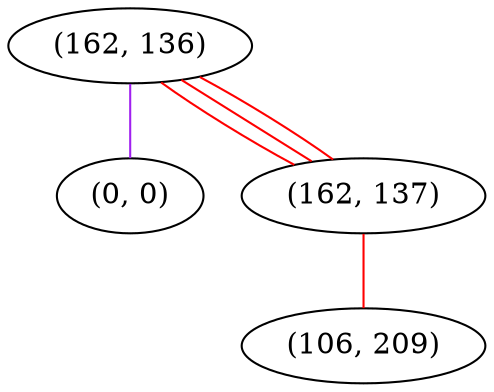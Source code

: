 graph "" {
"(162, 136)";
"(0, 0)";
"(162, 137)";
"(106, 209)";
"(162, 136)" -- "(0, 0)"  [color=purple, key=0, weight=4];
"(162, 136)" -- "(162, 137)"  [color=red, key=0, weight=1];
"(162, 136)" -- "(162, 137)"  [color=red, key=1, weight=1];
"(162, 136)" -- "(162, 137)"  [color=red, key=2, weight=1];
"(162, 137)" -- "(106, 209)"  [color=red, key=0, weight=1];
}
